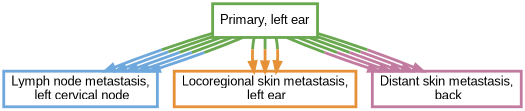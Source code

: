 digraph  {
dpi=600;size=3.5;
"Primary, left ear" [color="#6aa84f", fillcolor=white, fontname=Arial, penwidth="3.0", shape=box];
"Lymph node metastasis,\n left cervical node" [color="#6fa8dc", fillcolor=white, fontname=Arial, penwidth="3.0", shape=box];
"Locoregional skin metastasis,\n left ear" [color="#e69138", fillcolor=white, fontname=Arial, penwidth="3.0", shape=box];
"Distant skin metastasis,\n back" [color="#c27ba0", fillcolor=white, fontname=Arial, penwidth="3.0", shape=box];
"Primary, left ear" -> "Lymph node metastasis,\n left cervical node"  [color="#6aa84f;0.5:#6fa8dc", key=0, penwidth=3];
"Primary, left ear" -> "Lymph node metastasis,\n left cervical node"  [color="#6aa84f;0.5:#6fa8dc", key=1, penwidth=3];
"Primary, left ear" -> "Lymph node metastasis,\n left cervical node"  [color="#6aa84f;0.5:#6fa8dc", key=2, penwidth=3];
"Primary, left ear" -> "Lymph node metastasis,\n left cervical node"  [color="#6aa84f;0.5:#6fa8dc", key=3, penwidth=3];
"Primary, left ear" -> "Lymph node metastasis,\n left cervical node"  [color="#6aa84f;0.5:#6fa8dc", key=4, penwidth=3];
"Primary, left ear" -> "Locoregional skin metastasis,\n left ear"  [color="#6aa84f;0.5:#e69138", key=0, penwidth=3];
"Primary, left ear" -> "Locoregional skin metastasis,\n left ear"  [color="#6aa84f;0.5:#e69138", key=1, penwidth=3];
"Primary, left ear" -> "Locoregional skin metastasis,\n left ear"  [color="#6aa84f;0.5:#e69138", key=2, penwidth=3];
"Primary, left ear" -> "Distant skin metastasis,\n back"  [color="#6aa84f;0.5:#c27ba0", key=0, penwidth=3];
"Primary, left ear" -> "Distant skin metastasis,\n back"  [color="#6aa84f;0.5:#c27ba0", key=1, penwidth=3];
"Primary, left ear" -> "Distant skin metastasis,\n back"  [color="#6aa84f;0.5:#c27ba0", key=2, penwidth=3];
"Primary, left ear" -> "Distant skin metastasis,\n back"  [color="#6aa84f;0.5:#c27ba0", key=3, penwidth=3];
"Primary, left ear" -> "Distant skin metastasis,\n back"  [color="#6aa84f;0.5:#c27ba0", key=4, penwidth=3];
}
